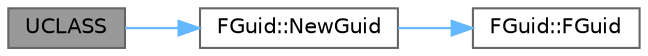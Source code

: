 digraph "UCLASS"
{
 // INTERACTIVE_SVG=YES
 // LATEX_PDF_SIZE
  bgcolor="transparent";
  edge [fontname=Helvetica,fontsize=10,labelfontname=Helvetica,labelfontsize=10];
  node [fontname=Helvetica,fontsize=10,shape=box,height=0.2,width=0.4];
  rankdir="LR";
  Node1 [id="Node000001",label="UCLASS",height=0.2,width=0.4,color="gray40", fillcolor="grey60", style="filled", fontcolor="black",tooltip="Base class for all landscape edit layers."];
  Node1 -> Node2 [id="edge1_Node000001_Node000002",color="steelblue1",style="solid",tooltip=" "];
  Node2 [id="Node000002",label="FGuid::NewGuid",height=0.2,width=0.4,color="grey40", fillcolor="white", style="filled",URL="$d8/d29/structFGuid.html#aacfa4c03a371906a5a310025fe02f368",tooltip="Returns a new GUID."];
  Node2 -> Node3 [id="edge2_Node000002_Node000003",color="steelblue1",style="solid",tooltip=" "];
  Node3 [id="Node000003",label="FGuid::FGuid",height=0.2,width=0.4,color="grey40", fillcolor="white", style="filled",URL="$d8/d29/structFGuid.html#a36526191245af877eaad598979eb5bb7",tooltip="Default constructor."];
}
